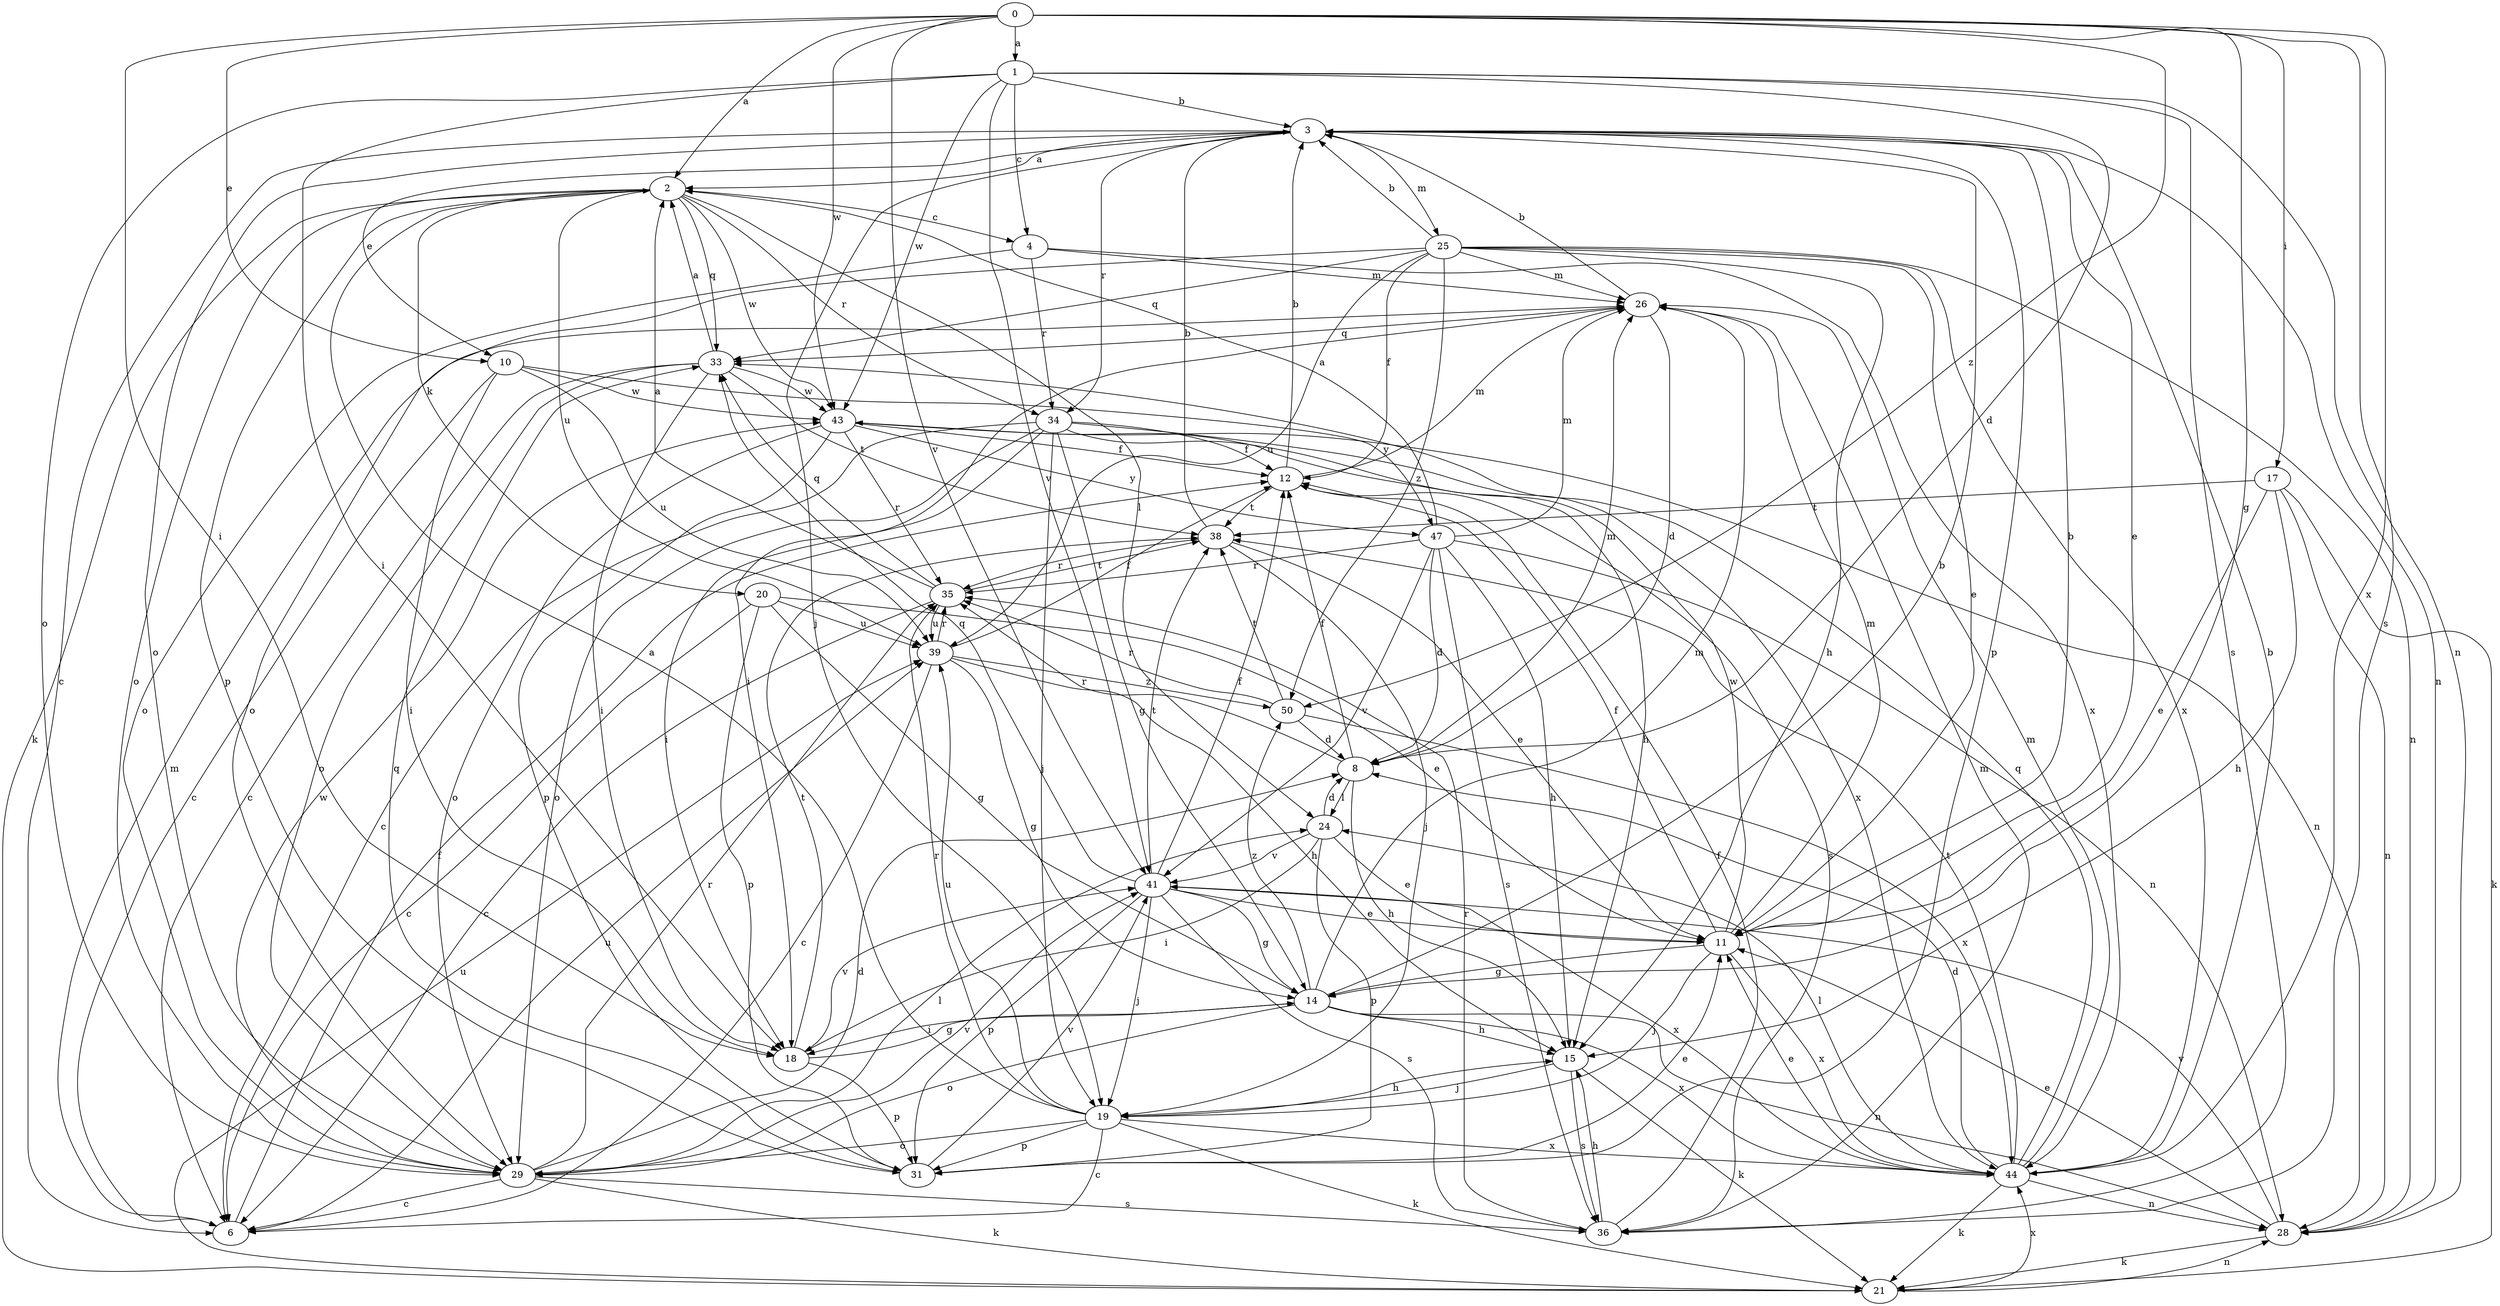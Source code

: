 strict digraph  {
0;
1;
2;
3;
4;
6;
8;
10;
11;
12;
14;
15;
17;
18;
19;
20;
21;
24;
25;
26;
28;
29;
31;
33;
34;
35;
36;
38;
39;
41;
43;
44;
47;
50;
0 -> 1  [label=a];
0 -> 2  [label=a];
0 -> 10  [label=e];
0 -> 14  [label=g];
0 -> 17  [label=i];
0 -> 18  [label=i];
0 -> 36  [label=s];
0 -> 41  [label=v];
0 -> 43  [label=w];
0 -> 44  [label=x];
0 -> 50  [label=z];
1 -> 3  [label=b];
1 -> 4  [label=c];
1 -> 8  [label=d];
1 -> 18  [label=i];
1 -> 28  [label=n];
1 -> 29  [label=o];
1 -> 36  [label=s];
1 -> 41  [label=v];
1 -> 43  [label=w];
2 -> 4  [label=c];
2 -> 20  [label=k];
2 -> 21  [label=k];
2 -> 24  [label=l];
2 -> 29  [label=o];
2 -> 31  [label=p];
2 -> 33  [label=q];
2 -> 34  [label=r];
2 -> 39  [label=u];
2 -> 43  [label=w];
3 -> 2  [label=a];
3 -> 6  [label=c];
3 -> 10  [label=e];
3 -> 11  [label=e];
3 -> 19  [label=j];
3 -> 25  [label=m];
3 -> 28  [label=n];
3 -> 29  [label=o];
3 -> 31  [label=p];
3 -> 34  [label=r];
4 -> 26  [label=m];
4 -> 29  [label=o];
4 -> 34  [label=r];
4 -> 44  [label=x];
6 -> 12  [label=f];
6 -> 26  [label=m];
6 -> 39  [label=u];
8 -> 12  [label=f];
8 -> 15  [label=h];
8 -> 24  [label=l];
8 -> 26  [label=m];
8 -> 35  [label=r];
10 -> 6  [label=c];
10 -> 18  [label=i];
10 -> 39  [label=u];
10 -> 43  [label=w];
10 -> 47  [label=y];
11 -> 3  [label=b];
11 -> 12  [label=f];
11 -> 14  [label=g];
11 -> 19  [label=j];
11 -> 26  [label=m];
11 -> 43  [label=w];
11 -> 44  [label=x];
12 -> 3  [label=b];
12 -> 26  [label=m];
12 -> 36  [label=s];
12 -> 38  [label=t];
14 -> 3  [label=b];
14 -> 15  [label=h];
14 -> 18  [label=i];
14 -> 26  [label=m];
14 -> 28  [label=n];
14 -> 29  [label=o];
14 -> 44  [label=x];
14 -> 50  [label=z];
15 -> 19  [label=j];
15 -> 21  [label=k];
15 -> 36  [label=s];
17 -> 11  [label=e];
17 -> 15  [label=h];
17 -> 21  [label=k];
17 -> 28  [label=n];
17 -> 38  [label=t];
18 -> 14  [label=g];
18 -> 31  [label=p];
18 -> 38  [label=t];
18 -> 41  [label=v];
19 -> 2  [label=a];
19 -> 6  [label=c];
19 -> 15  [label=h];
19 -> 21  [label=k];
19 -> 29  [label=o];
19 -> 31  [label=p];
19 -> 35  [label=r];
19 -> 39  [label=u];
19 -> 44  [label=x];
20 -> 6  [label=c];
20 -> 11  [label=e];
20 -> 14  [label=g];
20 -> 31  [label=p];
20 -> 39  [label=u];
21 -> 28  [label=n];
21 -> 39  [label=u];
21 -> 44  [label=x];
24 -> 8  [label=d];
24 -> 11  [label=e];
24 -> 18  [label=i];
24 -> 31  [label=p];
24 -> 41  [label=v];
25 -> 3  [label=b];
25 -> 11  [label=e];
25 -> 12  [label=f];
25 -> 15  [label=h];
25 -> 26  [label=m];
25 -> 28  [label=n];
25 -> 29  [label=o];
25 -> 33  [label=q];
25 -> 39  [label=u];
25 -> 44  [label=x];
25 -> 50  [label=z];
26 -> 3  [label=b];
26 -> 8  [label=d];
26 -> 18  [label=i];
26 -> 33  [label=q];
28 -> 11  [label=e];
28 -> 21  [label=k];
28 -> 41  [label=v];
29 -> 6  [label=c];
29 -> 8  [label=d];
29 -> 21  [label=k];
29 -> 24  [label=l];
29 -> 35  [label=r];
29 -> 36  [label=s];
29 -> 41  [label=v];
29 -> 43  [label=w];
31 -> 11  [label=e];
31 -> 33  [label=q];
31 -> 41  [label=v];
33 -> 2  [label=a];
33 -> 6  [label=c];
33 -> 18  [label=i];
33 -> 29  [label=o];
33 -> 38  [label=t];
33 -> 43  [label=w];
34 -> 6  [label=c];
34 -> 12  [label=f];
34 -> 14  [label=g];
34 -> 15  [label=h];
34 -> 18  [label=i];
34 -> 19  [label=j];
34 -> 29  [label=o];
34 -> 44  [label=x];
35 -> 2  [label=a];
35 -> 6  [label=c];
35 -> 33  [label=q];
35 -> 38  [label=t];
35 -> 39  [label=u];
36 -> 12  [label=f];
36 -> 15  [label=h];
36 -> 26  [label=m];
36 -> 35  [label=r];
38 -> 3  [label=b];
38 -> 11  [label=e];
38 -> 19  [label=j];
38 -> 35  [label=r];
39 -> 6  [label=c];
39 -> 12  [label=f];
39 -> 14  [label=g];
39 -> 15  [label=h];
39 -> 35  [label=r];
39 -> 50  [label=z];
41 -> 11  [label=e];
41 -> 12  [label=f];
41 -> 14  [label=g];
41 -> 19  [label=j];
41 -> 31  [label=p];
41 -> 33  [label=q];
41 -> 36  [label=s];
41 -> 38  [label=t];
41 -> 44  [label=x];
43 -> 12  [label=f];
43 -> 28  [label=n];
43 -> 29  [label=o];
43 -> 31  [label=p];
43 -> 35  [label=r];
43 -> 47  [label=y];
44 -> 3  [label=b];
44 -> 8  [label=d];
44 -> 11  [label=e];
44 -> 21  [label=k];
44 -> 24  [label=l];
44 -> 26  [label=m];
44 -> 28  [label=n];
44 -> 33  [label=q];
44 -> 38  [label=t];
47 -> 2  [label=a];
47 -> 8  [label=d];
47 -> 15  [label=h];
47 -> 26  [label=m];
47 -> 28  [label=n];
47 -> 35  [label=r];
47 -> 36  [label=s];
47 -> 41  [label=v];
50 -> 8  [label=d];
50 -> 35  [label=r];
50 -> 38  [label=t];
50 -> 44  [label=x];
}
